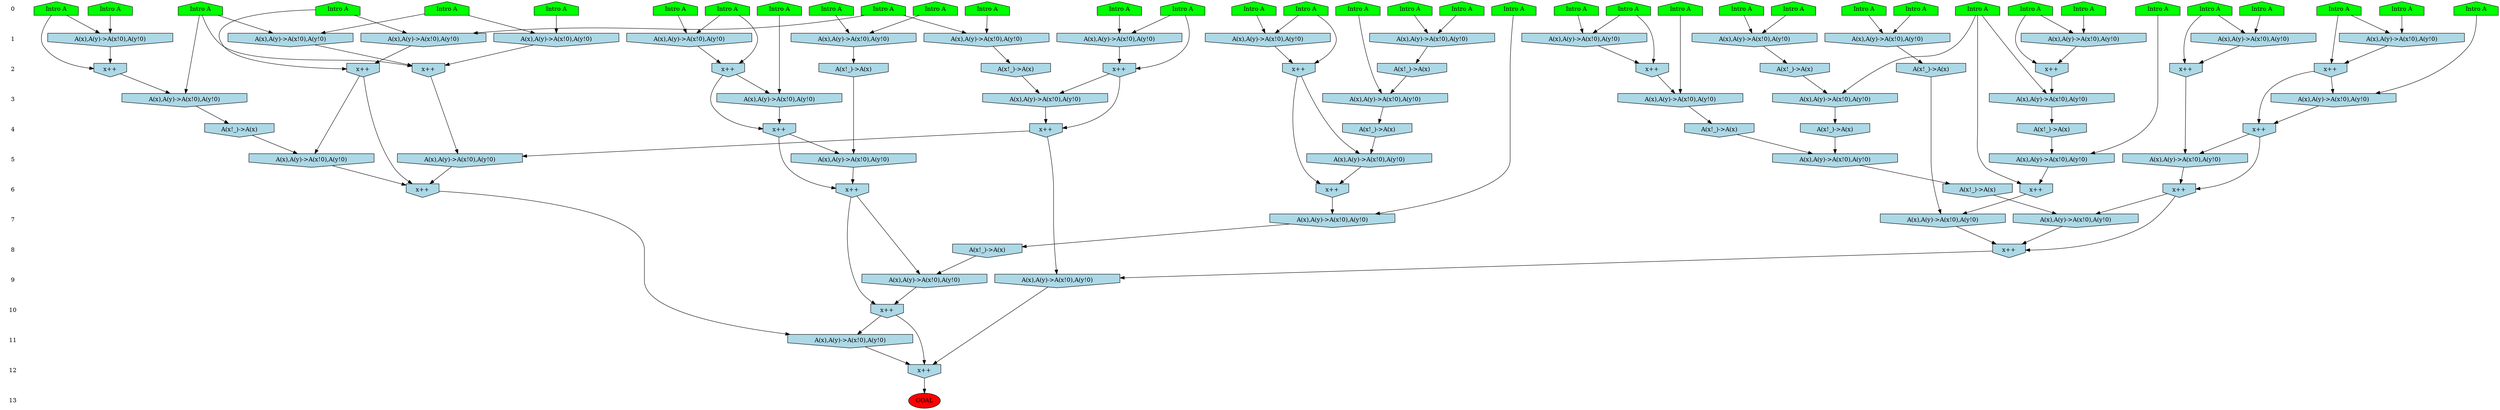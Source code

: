 /* Compression of 1 causal flows obtained in average at 3.077611E+00 t.u */
/* Compressed causal flows were: [1005] */
digraph G{
 ranksep=.5 ; 
{ rank = same ; "0" [shape=plaintext] ; node_1 [label ="Intro A", shape=house, style=filled, fillcolor=green] ;
node_2 [label ="Intro A", shape=house, style=filled, fillcolor=green] ;
node_3 [label ="Intro A", shape=house, style=filled, fillcolor=green] ;
node_4 [label ="Intro A", shape=house, style=filled, fillcolor=green] ;
node_5 [label ="Intro A", shape=house, style=filled, fillcolor=green] ;
node_6 [label ="Intro A", shape=house, style=filled, fillcolor=green] ;
node_7 [label ="Intro A", shape=house, style=filled, fillcolor=green] ;
node_8 [label ="Intro A", shape=house, style=filled, fillcolor=green] ;
node_9 [label ="Intro A", shape=house, style=filled, fillcolor=green] ;
node_10 [label ="Intro A", shape=house, style=filled, fillcolor=green] ;
node_11 [label ="Intro A", shape=house, style=filled, fillcolor=green] ;
node_12 [label ="Intro A", shape=house, style=filled, fillcolor=green] ;
node_13 [label ="Intro A", shape=house, style=filled, fillcolor=green] ;
node_14 [label ="Intro A", shape=house, style=filled, fillcolor=green] ;
node_15 [label ="Intro A", shape=house, style=filled, fillcolor=green] ;
node_16 [label ="Intro A", shape=house, style=filled, fillcolor=green] ;
node_17 [label ="Intro A", shape=house, style=filled, fillcolor=green] ;
node_18 [label ="Intro A", shape=house, style=filled, fillcolor=green] ;
node_19 [label ="Intro A", shape=house, style=filled, fillcolor=green] ;
node_20 [label ="Intro A", shape=house, style=filled, fillcolor=green] ;
node_21 [label ="Intro A", shape=house, style=filled, fillcolor=green] ;
node_22 [label ="Intro A", shape=house, style=filled, fillcolor=green] ;
node_23 [label ="Intro A", shape=house, style=filled, fillcolor=green] ;
node_24 [label ="Intro A", shape=house, style=filled, fillcolor=green] ;
node_25 [label ="Intro A", shape=house, style=filled, fillcolor=green] ;
node_26 [label ="Intro A", shape=house, style=filled, fillcolor=green] ;
node_27 [label ="Intro A", shape=house, style=filled, fillcolor=green] ;
node_28 [label ="Intro A", shape=house, style=filled, fillcolor=green] ;
node_29 [label ="Intro A", shape=house, style=filled, fillcolor=green] ;
node_30 [label ="Intro A", shape=house, style=filled, fillcolor=green] ;
node_31 [label ="Intro A", shape=house, style=filled, fillcolor=green] ;
node_32 [label ="Intro A", shape=house, style=filled, fillcolor=green] ;
node_33 [label ="Intro A", shape=house, style=filled, fillcolor=green] ;
node_34 [label ="Intro A", shape=house, style=filled, fillcolor=green] ;
node_35 [label ="Intro A", shape=house, style=filled, fillcolor=green] ;
node_36 [label ="Intro A", shape=house, style=filled, fillcolor=green] ;
node_37 [label ="Intro A", shape=house, style=filled, fillcolor=green] ;
}
{ rank = same ; "1" [shape=plaintext] ; node_38 [label="A(x),A(y)->A(x!0),A(y!0)", shape=invhouse, style=filled, fillcolor = lightblue] ;
node_39 [label="A(x),A(y)->A(x!0),A(y!0)", shape=invhouse, style=filled, fillcolor = lightblue] ;
node_40 [label="A(x),A(y)->A(x!0),A(y!0)", shape=invhouse, style=filled, fillcolor = lightblue] ;
node_41 [label="A(x),A(y)->A(x!0),A(y!0)", shape=invhouse, style=filled, fillcolor = lightblue] ;
node_42 [label="A(x),A(y)->A(x!0),A(y!0)", shape=invhouse, style=filled, fillcolor = lightblue] ;
node_43 [label="A(x),A(y)->A(x!0),A(y!0)", shape=invhouse, style=filled, fillcolor = lightblue] ;
node_44 [label="A(x),A(y)->A(x!0),A(y!0)", shape=invhouse, style=filled, fillcolor = lightblue] ;
node_45 [label="A(x),A(y)->A(x!0),A(y!0)", shape=invhouse, style=filled, fillcolor = lightblue] ;
node_50 [label="A(x),A(y)->A(x!0),A(y!0)", shape=invhouse, style=filled, fillcolor = lightblue] ;
node_51 [label="A(x),A(y)->A(x!0),A(y!0)", shape=invhouse, style=filled, fillcolor = lightblue] ;
node_53 [label="A(x),A(y)->A(x!0),A(y!0)", shape=invhouse, style=filled, fillcolor = lightblue] ;
node_55 [label="A(x),A(y)->A(x!0),A(y!0)", shape=invhouse, style=filled, fillcolor = lightblue] ;
node_57 [label="A(x),A(y)->A(x!0),A(y!0)", shape=invhouse, style=filled, fillcolor = lightblue] ;
node_64 [label="A(x),A(y)->A(x!0),A(y!0)", shape=invhouse, style=filled, fillcolor = lightblue] ;
node_72 [label="A(x),A(y)->A(x!0),A(y!0)", shape=invhouse, style=filled, fillcolor = lightblue] ;
node_74 [label="A(x),A(y)->A(x!0),A(y!0)", shape=invhouse, style=filled, fillcolor = lightblue] ;
}
{ rank = same ; "2" [shape=plaintext] ; node_46 [label="A(x!_)->A(x)", shape=invhouse, style=filled, fillcolor = lightblue] ;
node_47 [label="x++", shape=invhouse, style=filled, fillcolor = lightblue] ;
node_49 [label="x++", shape=invhouse, style=filled, fillcolor = lightblue] ;
node_52 [label="A(x!_)->A(x)", shape=invhouse, style=filled, fillcolor = lightblue] ;
node_56 [label="x++", shape=invhouse, style=filled, fillcolor = lightblue] ;
node_58 [label="A(x!_)->A(x)", shape=invhouse, style=filled, fillcolor = lightblue] ;
node_60 [label="x++", shape=invhouse, style=filled, fillcolor = lightblue] ;
node_62 [label="A(x!_)->A(x)", shape=invhouse, style=filled, fillcolor = lightblue] ;
node_66 [label="x++", shape=invhouse, style=filled, fillcolor = lightblue] ;
node_67 [label="A(x!_)->A(x)", shape=invhouse, style=filled, fillcolor = lightblue] ;
node_70 [label="x++", shape=invhouse, style=filled, fillcolor = lightblue] ;
node_71 [label="x++", shape=invhouse, style=filled, fillcolor = lightblue] ;
node_76 [label="x++", shape=invhouse, style=filled, fillcolor = lightblue] ;
node_77 [label="x++", shape=invhouse, style=filled, fillcolor = lightblue] ;
node_85 [label="x++", shape=invhouse, style=filled, fillcolor = lightblue] ;
}
{ rank = same ; "3" [shape=plaintext] ; node_48 [label="A(x),A(y)->A(x!0),A(y!0)", shape=invhouse, style=filled, fillcolor = lightblue] ;
node_54 [label="A(x),A(y)->A(x!0),A(y!0)", shape=invhouse, style=filled, fillcolor = lightblue] ;
node_61 [label="A(x),A(y)->A(x!0),A(y!0)", shape=invhouse, style=filled, fillcolor = lightblue] ;
node_65 [label="A(x),A(y)->A(x!0),A(y!0)", shape=invhouse, style=filled, fillcolor = lightblue] ;
node_68 [label="A(x),A(y)->A(x!0),A(y!0)", shape=invhouse, style=filled, fillcolor = lightblue] ;
node_80 [label="A(x),A(y)->A(x!0),A(y!0)", shape=invhouse, style=filled, fillcolor = lightblue] ;
node_82 [label="A(x),A(y)->A(x!0),A(y!0)", shape=invhouse, style=filled, fillcolor = lightblue] ;
node_83 [label="A(x),A(y)->A(x!0),A(y!0)", shape=invhouse, style=filled, fillcolor = lightblue] ;
}
{ rank = same ; "4" [shape=plaintext] ; node_59 [label="x++", shape=invhouse, style=filled, fillcolor = lightblue] ;
node_63 [label="A(x!_)->A(x)", shape=invhouse, style=filled, fillcolor = lightblue] ;
node_69 [label="A(x!_)->A(x)", shape=invhouse, style=filled, fillcolor = lightblue] ;
node_73 [label="A(x!_)->A(x)", shape=invhouse, style=filled, fillcolor = lightblue] ;
node_84 [label="A(x!_)->A(x)", shape=invhouse, style=filled, fillcolor = lightblue] ;
node_87 [label="x++", shape=invhouse, style=filled, fillcolor = lightblue] ;
node_89 [label="x++", shape=invhouse, style=filled, fillcolor = lightblue] ;
node_93 [label="A(x!_)->A(x)", shape=invhouse, style=filled, fillcolor = lightblue] ;
}
{ rank = same ; "5" [shape=plaintext] ; node_75 [label="A(x),A(y)->A(x!0),A(y!0)", shape=invhouse, style=filled, fillcolor = lightblue] ;
node_78 [label="A(x),A(y)->A(x!0),A(y!0)", shape=invhouse, style=filled, fillcolor = lightblue] ;
node_86 [label="A(x),A(y)->A(x!0),A(y!0)", shape=invhouse, style=filled, fillcolor = lightblue] ;
node_91 [label="A(x),A(y)->A(x!0),A(y!0)", shape=invhouse, style=filled, fillcolor = lightblue] ;
node_92 [label="A(x),A(y)->A(x!0),A(y!0)", shape=invhouse, style=filled, fillcolor = lightblue] ;
node_98 [label="A(x),A(y)->A(x!0),A(y!0)", shape=invhouse, style=filled, fillcolor = lightblue] ;
node_103 [label="A(x),A(y)->A(x!0),A(y!0)", shape=invhouse, style=filled, fillcolor = lightblue] ;
}
{ rank = same ; "6" [shape=plaintext] ; node_79 [label="x++", shape=invhouse, style=filled, fillcolor = lightblue] ;
node_88 [label="x++", shape=invhouse, style=filled, fillcolor = lightblue] ;
node_94 [label="x++", shape=invhouse, style=filled, fillcolor = lightblue] ;
node_95 [label="A(x!_)->A(x)", shape=invhouse, style=filled, fillcolor = lightblue] ;
node_99 [label="x++", shape=invhouse, style=filled, fillcolor = lightblue] ;
node_105 [label="x++", shape=invhouse, style=filled, fillcolor = lightblue] ;
}
{ rank = same ; "7" [shape=plaintext] ; node_81 [label="A(x),A(y)->A(x!0),A(y!0)", shape=invhouse, style=filled, fillcolor = lightblue] ;
node_90 [label="A(x),A(y)->A(x!0),A(y!0)", shape=invhouse, style=filled, fillcolor = lightblue] ;
node_97 [label="A(x),A(y)->A(x!0),A(y!0)", shape=invhouse, style=filled, fillcolor = lightblue] ;
}
{ rank = same ; "8" [shape=plaintext] ; node_96 [label="A(x!_)->A(x)", shape=invhouse, style=filled, fillcolor = lightblue] ;
node_102 [label="x++", shape=invhouse, style=filled, fillcolor = lightblue] ;
}
{ rank = same ; "9" [shape=plaintext] ; node_100 [label="A(x),A(y)->A(x!0),A(y!0)", shape=invhouse, style=filled, fillcolor = lightblue] ;
node_104 [label="A(x),A(y)->A(x!0),A(y!0)", shape=invhouse, style=filled, fillcolor = lightblue] ;
}
{ rank = same ; "10" [shape=plaintext] ; node_101 [label="x++", shape=invhouse, style=filled, fillcolor = lightblue] ;
}
{ rank = same ; "11" [shape=plaintext] ; node_106 [label="A(x),A(y)->A(x!0),A(y!0)", shape=invhouse, style=filled, fillcolor = lightblue] ;
}
{ rank = same ; "12" [shape=plaintext] ; node_107 [label="x++", shape=invhouse, style=filled, fillcolor = lightblue] ;
}
{ rank = same ; "13" [shape=plaintext] ; node_108 [label ="GOAL", style=filled, fillcolor=red] ;
}
"0" -> "1" [style="invis"]; 
"1" -> "2" [style="invis"]; 
"2" -> "3" [style="invis"]; 
"3" -> "4" [style="invis"]; 
"4" -> "5" [style="invis"]; 
"5" -> "6" [style="invis"]; 
"6" -> "7" [style="invis"]; 
"7" -> "8" [style="invis"]; 
"8" -> "9" [style="invis"]; 
"9" -> "10" [style="invis"]; 
"10" -> "11" [style="invis"]; 
"11" -> "12" [style="invis"]; 
"12" -> "13" [style="invis"]; 
node_11 -> node_38
node_31 -> node_38
node_4 -> node_39
node_28 -> node_39
node_1 -> node_40
node_17 -> node_40
node_27 -> node_41
node_30 -> node_41
node_2 -> node_42
node_13 -> node_42
node_6 -> node_43
node_14 -> node_43
node_10 -> node_44
node_22 -> node_44
node_5 -> node_45
node_33 -> node_45
node_44 -> node_46
node_4 -> node_47
node_39 -> node_47
node_7 -> node_48
node_47 -> node_48
node_27 -> node_49
node_41 -> node_49
node_16 -> node_50
node_35 -> node_50
node_18 -> node_51
node_23 -> node_51
node_50 -> node_52
node_3 -> node_53
node_29 -> node_53
node_8 -> node_54
node_49 -> node_54
node_15 -> node_55
node_21 -> node_55
node_6 -> node_56
node_43 -> node_56
node_20 -> node_57
node_25 -> node_57
node_38 -> node_58
node_47 -> node_59
node_48 -> node_59
node_17 -> node_60
node_40 -> node_60
node_37 -> node_61
node_58 -> node_61
node_51 -> node_62
node_61 -> node_63
node_19 -> node_64
node_24 -> node_64
node_8 -> node_65
node_62 -> node_65
node_33 -> node_66
node_45 -> node_66
node_57 -> node_67
node_3 -> node_68
node_66 -> node_68
node_65 -> node_69
node_24 -> node_70
node_64 -> node_70
node_21 -> node_71
node_55 -> node_71
node_25 -> node_72
node_34 -> node_72
node_54 -> node_73
node_29 -> node_74
node_32 -> node_74
node_52 -> node_75
node_59 -> node_75
node_34 -> node_76
node_72 -> node_76
node_3 -> node_77
node_53 -> node_77
node_74 -> node_77
node_12 -> node_78
node_73 -> node_78
node_8 -> node_79
node_78 -> node_79
node_9 -> node_80
node_70 -> node_80
node_46 -> node_81
node_79 -> node_81
node_67 -> node_82
node_71 -> node_82
node_26 -> node_83
node_60 -> node_83
node_83 -> node_84
node_13 -> node_85
node_42 -> node_85
node_63 -> node_86
node_85 -> node_86
node_70 -> node_87
node_80 -> node_87
node_85 -> node_88
node_86 -> node_88
node_71 -> node_89
node_82 -> node_89
node_36 -> node_90
node_88 -> node_90
node_56 -> node_91
node_87 -> node_91
node_69 -> node_92
node_84 -> node_92
node_68 -> node_93
node_87 -> node_94
node_91 -> node_94
node_92 -> node_95
node_90 -> node_96
node_94 -> node_97
node_95 -> node_97
node_76 -> node_98
node_93 -> node_98
node_59 -> node_99
node_75 -> node_99
node_96 -> node_100
node_99 -> node_100
node_99 -> node_101
node_100 -> node_101
node_81 -> node_102
node_94 -> node_102
node_97 -> node_102
node_77 -> node_103
node_89 -> node_103
node_89 -> node_104
node_102 -> node_104
node_76 -> node_105
node_98 -> node_105
node_103 -> node_105
node_101 -> node_106
node_105 -> node_106
node_101 -> node_107
node_104 -> node_107
node_106 -> node_107
node_107 -> node_108
}
/*
 Dot generation time: 0.000446
*/